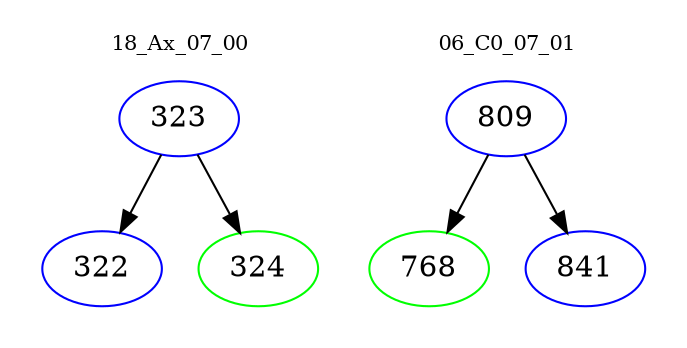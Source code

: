 digraph{
subgraph cluster_0 {
color = white
label = "18_Ax_07_00";
fontsize=10;
T0_323 [label="323", color="blue"]
T0_323 -> T0_322 [color="black"]
T0_322 [label="322", color="blue"]
T0_323 -> T0_324 [color="black"]
T0_324 [label="324", color="green"]
}
subgraph cluster_1 {
color = white
label = "06_C0_07_01";
fontsize=10;
T1_809 [label="809", color="blue"]
T1_809 -> T1_768 [color="black"]
T1_768 [label="768", color="green"]
T1_809 -> T1_841 [color="black"]
T1_841 [label="841", color="blue"]
}
}
